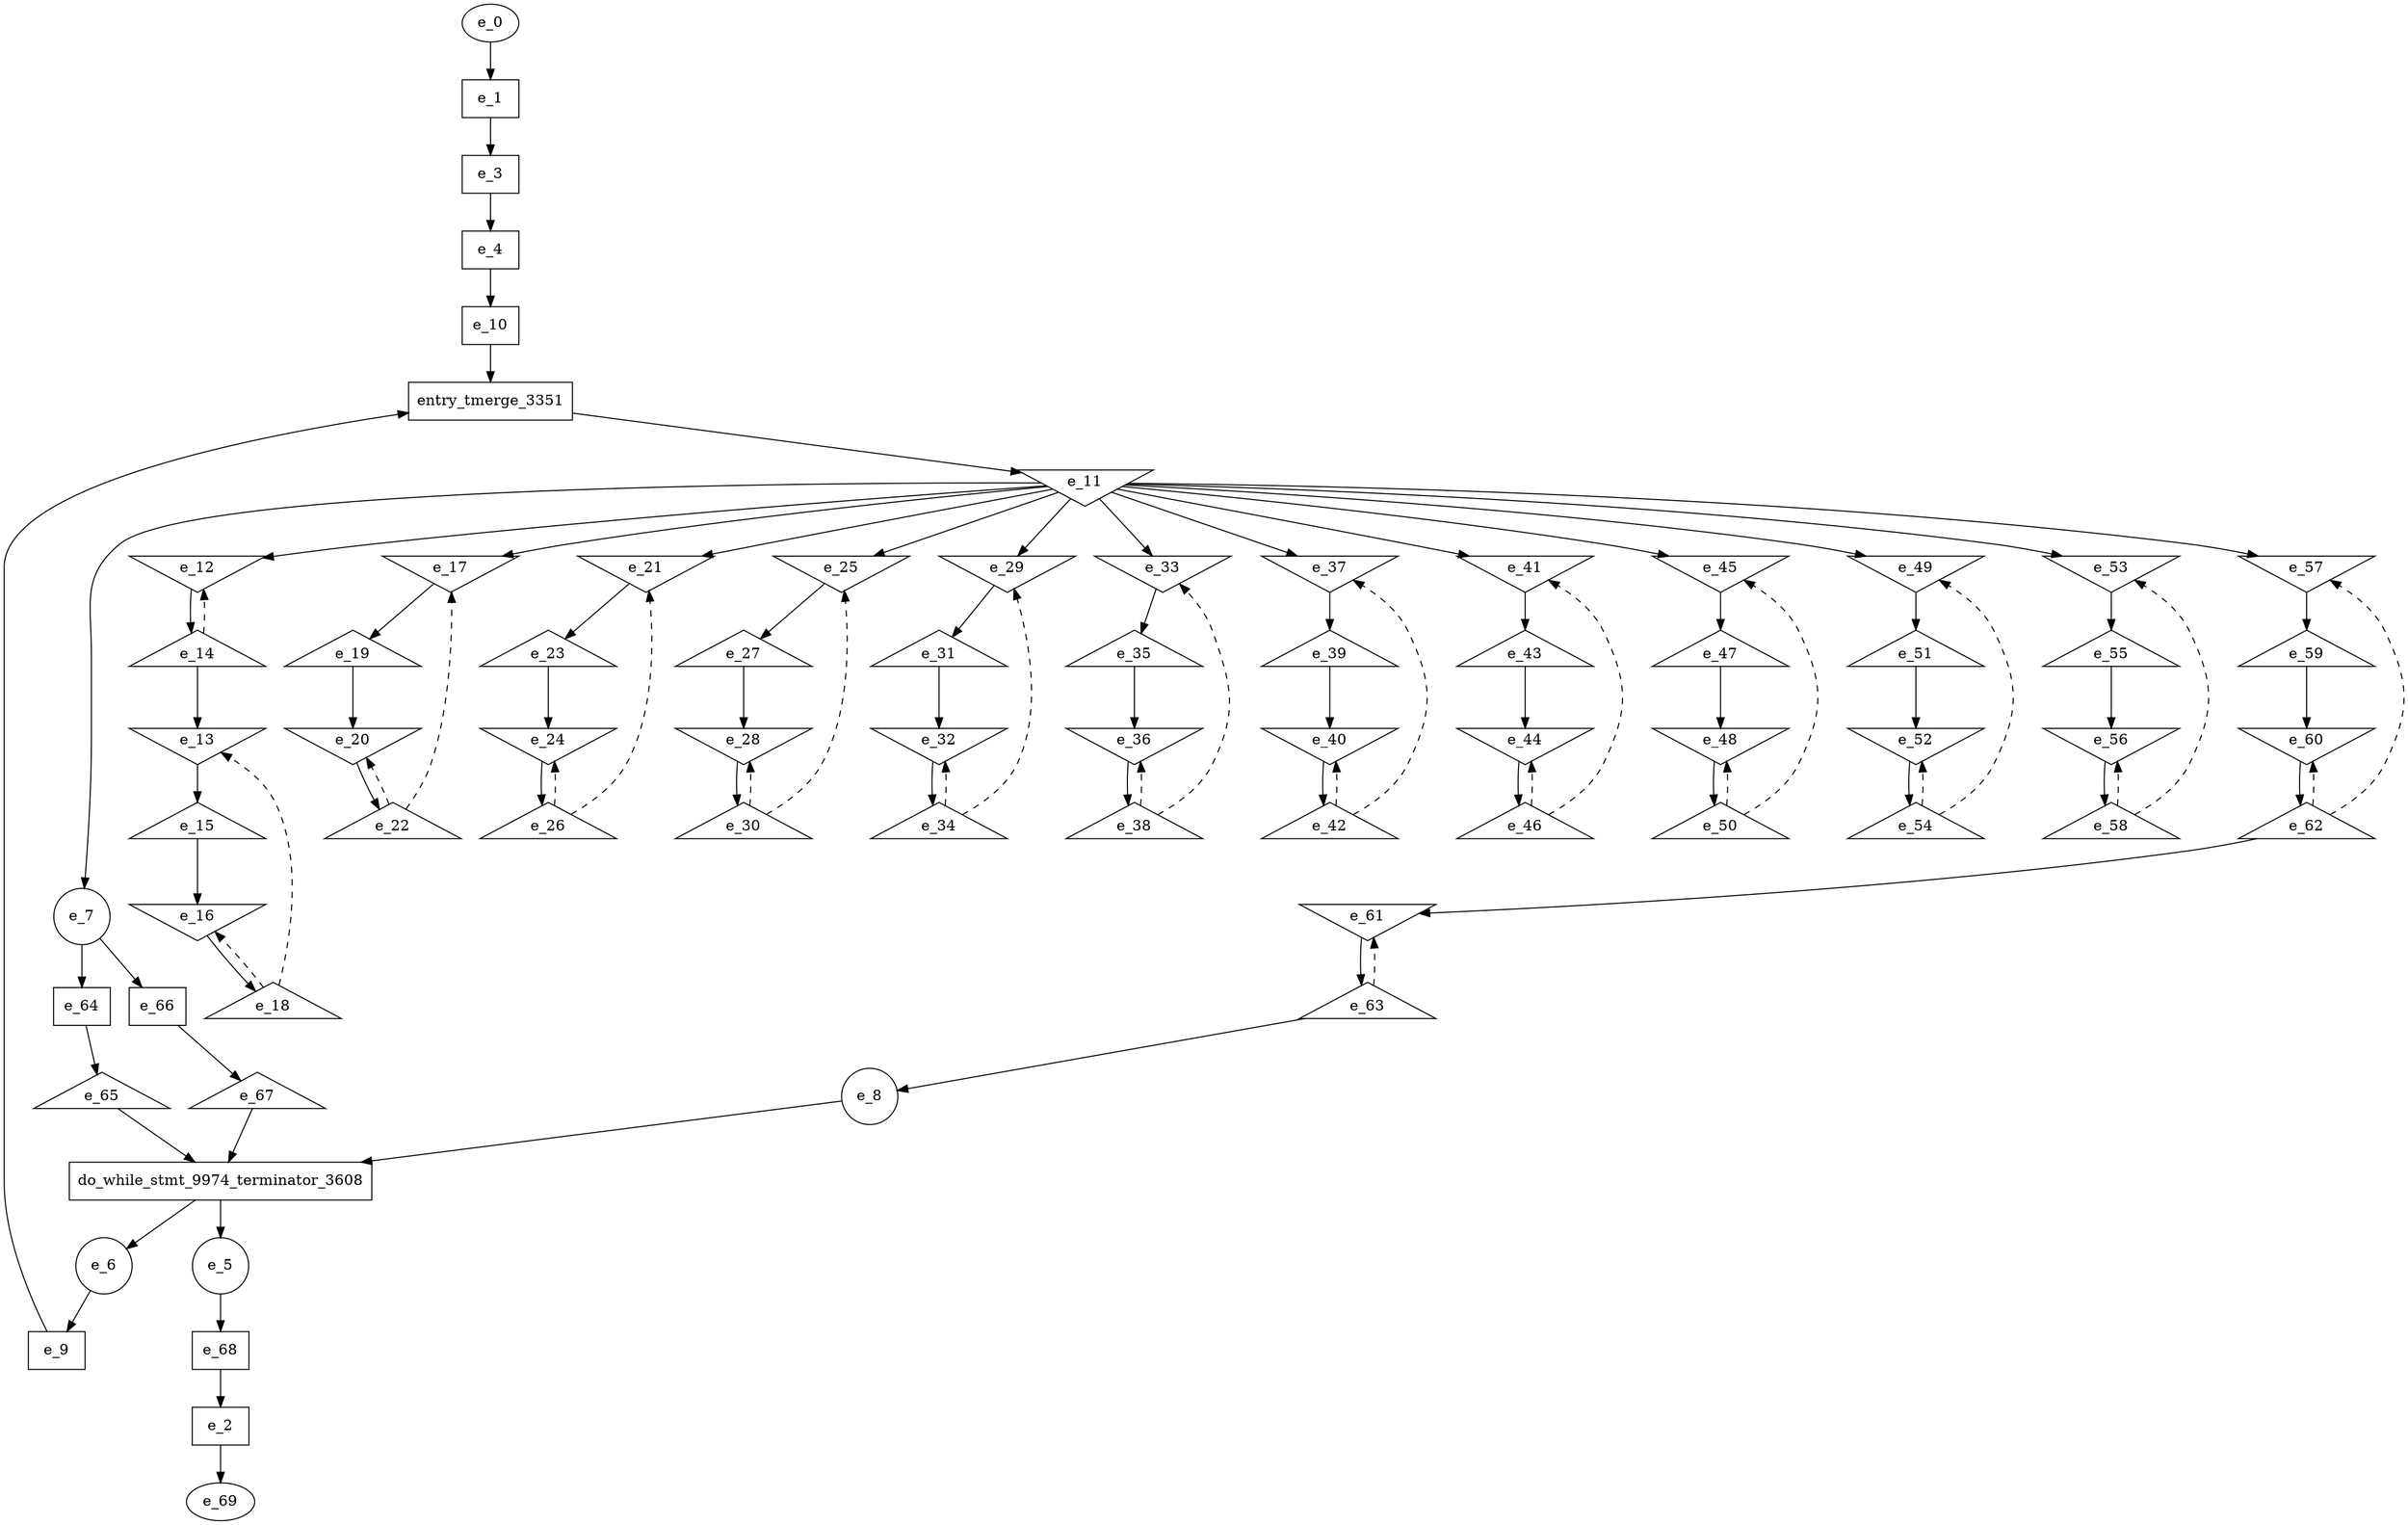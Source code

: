 digraph control_path {
  e_0: entry_node : n ;
  e_1 [shape = dot];
  e_2 [shape = dot];
  e_3 [shape = dot];
  e_4 [shape = dot];
  e_5 [shape = circle];
  e_6 [shape = circle];
  e_7 [shape = circle];
  e_8 [shape = circle];
  e_9 [shape = dot];
  e_10 [shape = dot];
  e_11 [shape = invtriangle];
  e_12 [shape = invtriangle];
  e_13 [shape = invtriangle];
  e_14 [shape = triangle];
  e_15 [shape = triangle];
  e_16 [shape = invtriangle];
  e_17 [shape = invtriangle];
  e_18 [shape = triangle];
  e_19 [shape = triangle];
  e_20 [shape = invtriangle];
  e_21 [shape = invtriangle];
  e_22 [shape = triangle];
  e_23 [shape = triangle];
  e_24 [shape = invtriangle];
  e_25 [shape = invtriangle];
  e_26 [shape = triangle];
  e_27 [shape = triangle];
  e_28 [shape = invtriangle];
  e_29 [shape = invtriangle];
  e_30 [shape = triangle];
  e_31 [shape = triangle];
  e_32 [shape = invtriangle];
  e_33 [shape = invtriangle];
  e_34 [shape = triangle];
  e_35 [shape = triangle];
  e_36 [shape = invtriangle];
  e_37 [shape = invtriangle];
  e_38 [shape = triangle];
  e_39 [shape = triangle];
  e_40 [shape = invtriangle];
  e_41 [shape = invtriangle];
  e_42 [shape = triangle];
  e_43 [shape = triangle];
  e_44 [shape = invtriangle];
  e_45 [shape = invtriangle];
  e_46 [shape = triangle];
  e_47 [shape = triangle];
  e_48 [shape = invtriangle];
  e_49 [shape = invtriangle];
  e_50 [shape = triangle];
  e_51 [shape = triangle];
  e_52 [shape = invtriangle];
  e_53 [shape = invtriangle];
  e_54 [shape = triangle];
  e_55 [shape = triangle];
  e_56 [shape = invtriangle];
  e_57 [shape = invtriangle];
  e_58 [shape = triangle];
  e_59 [shape = triangle];
  e_60 [shape = invtriangle];
  e_61 [shape = invtriangle];
  e_62 [shape = triangle];
  e_63 [shape = triangle];
  e_64 [shape = dot];
  e_65 [shape = triangle];
  e_66 [shape = dot];
  e_67 [shape = triangle];
  e_68 [shape = dot];
  e_69: exit_node : s ;
  e_0 -> e_1;
  e_68 -> e_2;
  e_1 -> e_3;
  e_3 -> e_4;
  e_11 -> e_7;
  e_63 -> e_8;
  e_6 -> e_9;
  e_4 -> e_10;
  e_11 -> e_12;
  e_14 -> e_12[style = dashed];
  e_14 -> e_13;
  e_18 -> e_13[style = dashed];
  e_12 -> e_14;
  e_13 -> e_15;
  e_15 -> e_16;
  e_18 -> e_16[style = dashed];
  e_11 -> e_17;
  e_22 -> e_17[style = dashed];
  e_16 -> e_18;
  e_17 -> e_19;
  e_19 -> e_20;
  e_22 -> e_20[style = dashed];
  e_11 -> e_21;
  e_26 -> e_21[style = dashed];
  e_20 -> e_22;
  e_21 -> e_23;
  e_23 -> e_24;
  e_26 -> e_24[style = dashed];
  e_11 -> e_25;
  e_30 -> e_25[style = dashed];
  e_24 -> e_26;
  e_25 -> e_27;
  e_27 -> e_28;
  e_30 -> e_28[style = dashed];
  e_11 -> e_29;
  e_34 -> e_29[style = dashed];
  e_28 -> e_30;
  e_29 -> e_31;
  e_31 -> e_32;
  e_34 -> e_32[style = dashed];
  e_11 -> e_33;
  e_38 -> e_33[style = dashed];
  e_32 -> e_34;
  e_33 -> e_35;
  e_35 -> e_36;
  e_38 -> e_36[style = dashed];
  e_11 -> e_37;
  e_42 -> e_37[style = dashed];
  e_36 -> e_38;
  e_37 -> e_39;
  e_39 -> e_40;
  e_42 -> e_40[style = dashed];
  e_11 -> e_41;
  e_46 -> e_41[style = dashed];
  e_40 -> e_42;
  e_41 -> e_43;
  e_43 -> e_44;
  e_46 -> e_44[style = dashed];
  e_11 -> e_45;
  e_50 -> e_45[style = dashed];
  e_44 -> e_46;
  e_45 -> e_47;
  e_47 -> e_48;
  e_50 -> e_48[style = dashed];
  e_11 -> e_49;
  e_54 -> e_49[style = dashed];
  e_48 -> e_50;
  e_49 -> e_51;
  e_51 -> e_52;
  e_54 -> e_52[style = dashed];
  e_11 -> e_53;
  e_58 -> e_53[style = dashed];
  e_52 -> e_54;
  e_53 -> e_55;
  e_55 -> e_56;
  e_58 -> e_56[style = dashed];
  e_11 -> e_57;
  e_62 -> e_57[style = dashed];
  e_56 -> e_58;
  e_57 -> e_59;
  e_59 -> e_60;
  e_62 -> e_60[style = dashed];
  e_62 -> e_61;
  e_63 -> e_61[style = dashed];
  e_60 -> e_62;
  e_61 -> e_63;
  e_7 -> e_64;
  e_64 -> e_65;
  e_7 -> e_66;
  e_66 -> e_67;
  e_5 -> e_68;
  e_2 -> e_69;
  do_while_stmt_9974_terminator_3608 [shape=rectangle];
e_8 -> do_while_stmt_9974_terminator_3608;
e_67 -> do_while_stmt_9974_terminator_3608;
e_65 -> do_while_stmt_9974_terminator_3608;
do_while_stmt_9974_terminator_3608 -> e_6;
do_while_stmt_9974_terminator_3608 -> e_5;
entry_tmerge_3351 [shape = rectangle]; 
e_9 -> entry_tmerge_3351;
e_10 -> entry_tmerge_3351;
entry_tmerge_3351 -> e_11;
}

